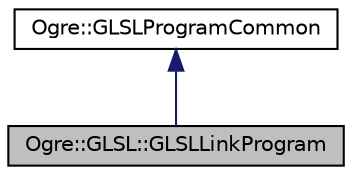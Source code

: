 digraph "Ogre::GLSL::GLSLLinkProgram"
{
  bgcolor="transparent";
  edge [fontname="Helvetica",fontsize="10",labelfontname="Helvetica",labelfontsize="10"];
  node [fontname="Helvetica",fontsize="10",shape=record];
  Node0 [label="Ogre::GLSL::GLSLLinkProgram",height=0.2,width=0.4,color="black", fillcolor="grey75", style="filled", fontcolor="black"];
  Node1 -> Node0 [dir="back",color="midnightblue",fontsize="10",style="solid",fontname="Helvetica"];
  Node1 [label="Ogre::GLSLProgramCommon",height=0.2,width=0.4,color="black",URL="$class_ogre_1_1_g_l_s_l_program_common.html"];
}
